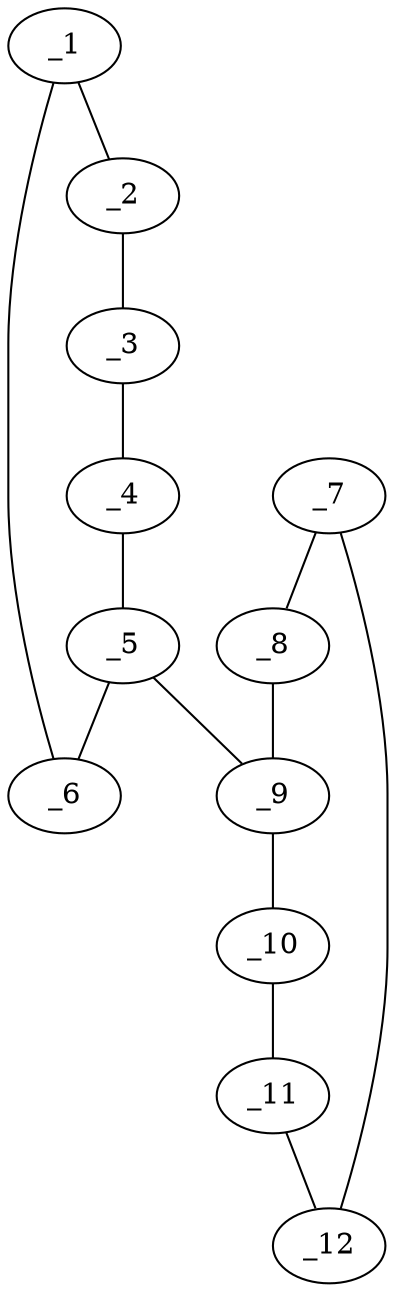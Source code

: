 graph molid615009 {
	_1	 [charge=0,
		chem=1,
		symbol="C  ",
		x=2,
		y="-2"];
	_2	 [charge=0,
		chem=1,
		symbol="C  ",
		x="2.866",
		y="-2.5"];
	_1 -- _2	 [valence=1];
	_6	 [charge=0,
		chem=1,
		symbol="C  ",
		x=2,
		y="-1"];
	_1 -- _6	 [valence=2];
	_3	 [charge=0,
		chem=1,
		symbol="C  ",
		x="3.7321",
		y="-2"];
	_2 -- _3	 [valence=2];
	_4	 [charge=0,
		chem=4,
		symbol="N  ",
		x="3.7321",
		y="-1"];
	_3 -- _4	 [valence=1];
	_5	 [charge=0,
		chem=1,
		symbol="C  ",
		x="2.866",
		y="-0.5"];
	_4 -- _5	 [valence=2];
	_5 -- _6	 [valence=1];
	_9	 [charge=0,
		chem=1,
		symbol="C  ",
		x="2.866",
		y="0.5"];
	_5 -- _9	 [valence=1];
	_7	 [charge=0,
		chem=1,
		symbol="C  ",
		x=2,
		y=2];
	_8	 [charge=0,
		chem=1,
		symbol="C  ",
		x=2,
		y=1];
	_7 -- _8	 [valence=2];
	_12	 [charge=0,
		chem=1,
		symbol="C  ",
		x="2.866",
		y="2.5"];
	_7 -- _12	 [valence=1];
	_8 -- _9	 [valence=1];
	_10	 [charge=0,
		chem=4,
		symbol="N  ",
		x="3.7321",
		y=1];
	_9 -- _10	 [valence=2];
	_11	 [charge=0,
		chem=1,
		symbol="C  ",
		x="3.7321",
		y=2];
	_10 -- _11	 [valence=1];
	_11 -- _12	 [valence=2];
}

